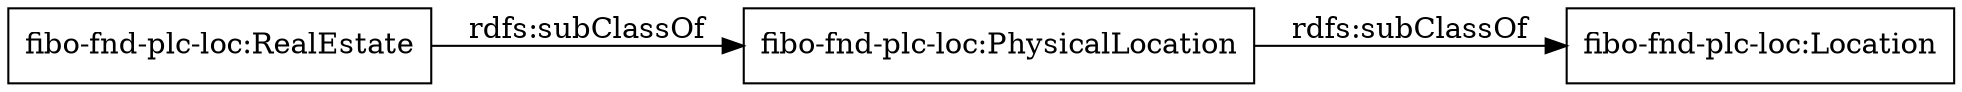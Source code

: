 digraph ar2dtool_diagram { 
rankdir=LR;
size="1000"
node [shape = rectangle, color="black"]; "fibo-fnd-plc-loc:RealEstate" "fibo-fnd-plc-loc:PhysicalLocation" "fibo-fnd-plc-loc:Location" ; /*classes style*/
	"fibo-fnd-plc-loc:PhysicalLocation" -> "fibo-fnd-plc-loc:Location" [ label = "rdfs:subClassOf" ];
	"fibo-fnd-plc-loc:RealEstate" -> "fibo-fnd-plc-loc:PhysicalLocation" [ label = "rdfs:subClassOf" ];

}

